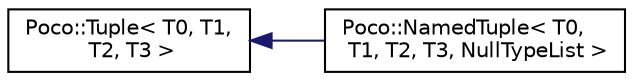 digraph "Graphical Class Hierarchy"
{
 // LATEX_PDF_SIZE
  edge [fontname="Helvetica",fontsize="10",labelfontname="Helvetica",labelfontsize="10"];
  node [fontname="Helvetica",fontsize="10",shape=record];
  rankdir="LR";
  Node0 [label="Poco::Tuple\< T0, T1,\l T2, T3 \>",height=0.2,width=0.4,color="black", fillcolor="white", style="filled",URL="$structPoco_1_1Tuple.html",tooltip=" "];
  Node0 -> Node1 [dir="back",color="midnightblue",fontsize="10",style="solid",fontname="Helvetica"];
  Node1 [label="Poco::NamedTuple\< T0,\l T1, T2, T3, NullTypeList \>",height=0.2,width=0.4,color="black", fillcolor="white", style="filled",URL="$structPoco_1_1NamedTuple_3_01T0_00_01T1_00_01T2_00_01T3_00_01NullTypeList_01_4.html",tooltip=" "];
}
